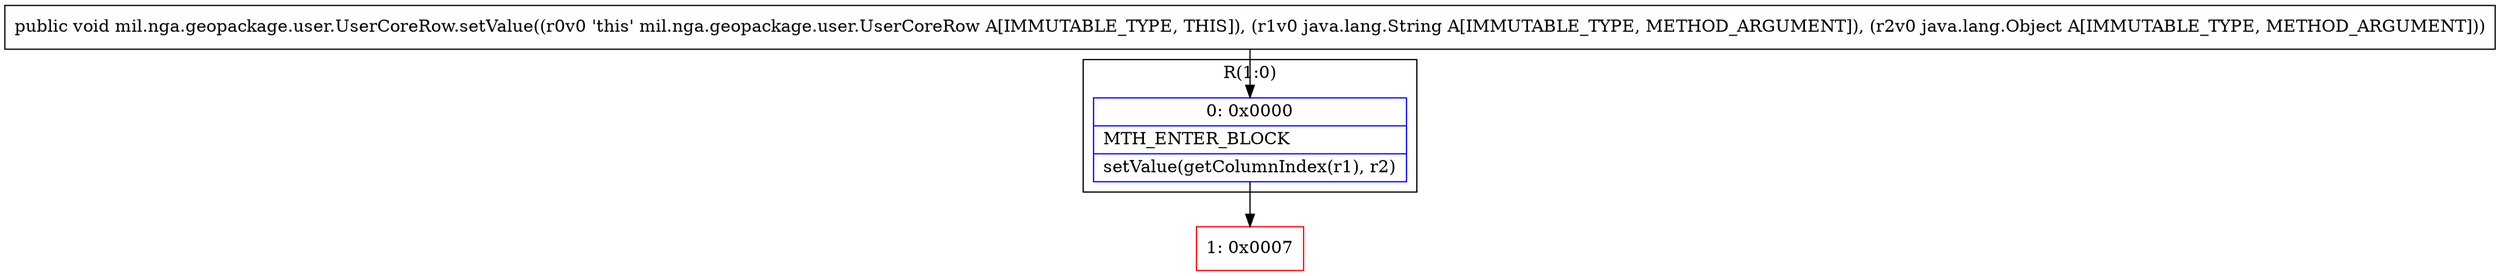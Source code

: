 digraph "CFG formil.nga.geopackage.user.UserCoreRow.setValue(Ljava\/lang\/String;Ljava\/lang\/Object;)V" {
subgraph cluster_Region_373500073 {
label = "R(1:0)";
node [shape=record,color=blue];
Node_0 [shape=record,label="{0\:\ 0x0000|MTH_ENTER_BLOCK\l|setValue(getColumnIndex(r1), r2)\l}"];
}
Node_1 [shape=record,color=red,label="{1\:\ 0x0007}"];
MethodNode[shape=record,label="{public void mil.nga.geopackage.user.UserCoreRow.setValue((r0v0 'this' mil.nga.geopackage.user.UserCoreRow A[IMMUTABLE_TYPE, THIS]), (r1v0 java.lang.String A[IMMUTABLE_TYPE, METHOD_ARGUMENT]), (r2v0 java.lang.Object A[IMMUTABLE_TYPE, METHOD_ARGUMENT])) }"];
MethodNode -> Node_0;
Node_0 -> Node_1;
}

